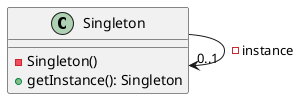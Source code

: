 @startuml
class Singleton {
- Singleton()
+ getInstance(): Singleton
}
Singleton --> "0..1" Singleton : -instance


@enduml